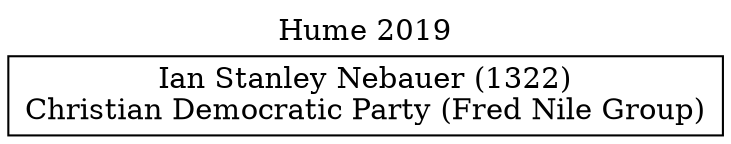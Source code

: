 // House preference flow
digraph "Ian Stanley Nebauer (1322)_Hume_2019" {
	graph [label="Hume 2019" labelloc=t mclimit=10]
	node [shape=box]
	"Ian Stanley Nebauer (1322)" [label="Ian Stanley Nebauer (1322)
Christian Democratic Party (Fred Nile Group)"]
}
